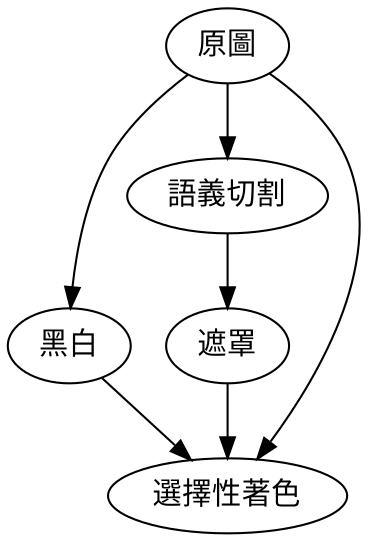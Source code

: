 digraph "遮罩上色流程" {

    rankdir = TB;
    overlap = scale;

    orig [ label="原圖"; ];
    gray [ label="黑白"; ];
    semseg [ label="語義切割"; ];
    mask [ label="遮罩"; ];
    hilight [ label="選擇性著色"; ];

    orig -> gray
    orig -> semseg
    semseg -> mask
    { gray orig mask } -> hilight
}


